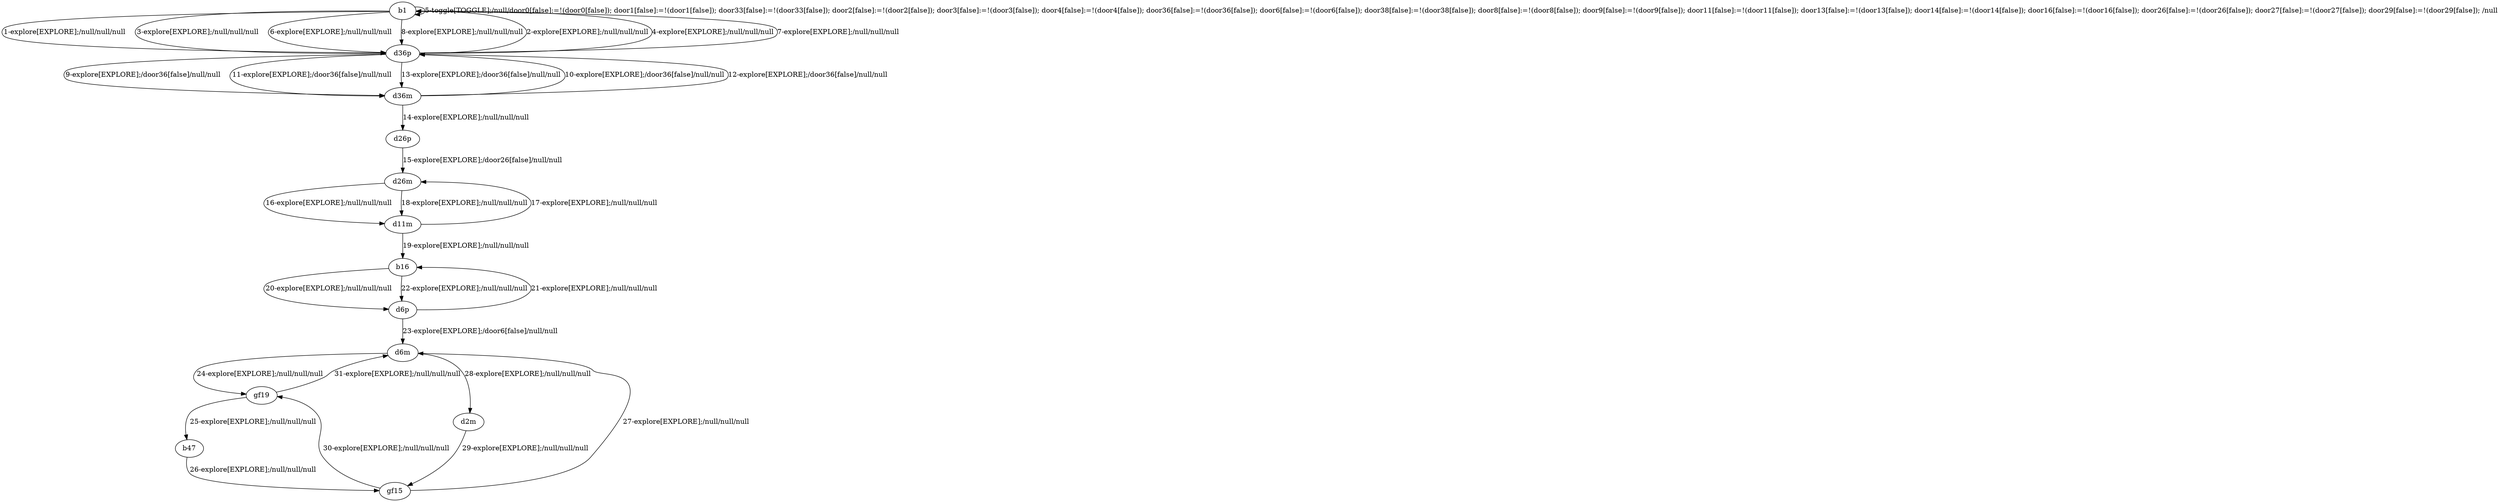 # Total number of goals covered by this test: 1
# gf19 --> d6m

digraph g {
"b1" -> "d36p" [label = "1-explore[EXPLORE];/null/null/null"];
"d36p" -> "b1" [label = "2-explore[EXPLORE];/null/null/null"];
"b1" -> "d36p" [label = "3-explore[EXPLORE];/null/null/null"];
"d36p" -> "b1" [label = "4-explore[EXPLORE];/null/null/null"];
"b1" -> "b1" [label = "5-toggle[TOGGLE];/null/door0[false]:=!(door0[false]); door1[false]:=!(door1[false]); door33[false]:=!(door33[false]); door2[false]:=!(door2[false]); door3[false]:=!(door3[false]); door4[false]:=!(door4[false]); door36[false]:=!(door36[false]); door6[false]:=!(door6[false]); door38[false]:=!(door38[false]); door8[false]:=!(door8[false]); door9[false]:=!(door9[false]); door11[false]:=!(door11[false]); door13[false]:=!(door13[false]); door14[false]:=!(door14[false]); door16[false]:=!(door16[false]); door26[false]:=!(door26[false]); door27[false]:=!(door27[false]); door29[false]:=!(door29[false]); /null"];
"b1" -> "d36p" [label = "6-explore[EXPLORE];/null/null/null"];
"d36p" -> "b1" [label = "7-explore[EXPLORE];/null/null/null"];
"b1" -> "d36p" [label = "8-explore[EXPLORE];/null/null/null"];
"d36p" -> "d36m" [label = "9-explore[EXPLORE];/door36[false]/null/null"];
"d36m" -> "d36p" [label = "10-explore[EXPLORE];/door36[false]/null/null"];
"d36p" -> "d36m" [label = "11-explore[EXPLORE];/door36[false]/null/null"];
"d36m" -> "d36p" [label = "12-explore[EXPLORE];/door36[false]/null/null"];
"d36p" -> "d36m" [label = "13-explore[EXPLORE];/door36[false]/null/null"];
"d36m" -> "d26p" [label = "14-explore[EXPLORE];/null/null/null"];
"d26p" -> "d26m" [label = "15-explore[EXPLORE];/door26[false]/null/null"];
"d26m" -> "d11m" [label = "16-explore[EXPLORE];/null/null/null"];
"d11m" -> "d26m" [label = "17-explore[EXPLORE];/null/null/null"];
"d26m" -> "d11m" [label = "18-explore[EXPLORE];/null/null/null"];
"d11m" -> "b16" [label = "19-explore[EXPLORE];/null/null/null"];
"b16" -> "d6p" [label = "20-explore[EXPLORE];/null/null/null"];
"d6p" -> "b16" [label = "21-explore[EXPLORE];/null/null/null"];
"b16" -> "d6p" [label = "22-explore[EXPLORE];/null/null/null"];
"d6p" -> "d6m" [label = "23-explore[EXPLORE];/door6[false]/null/null"];
"d6m" -> "gf19" [label = "24-explore[EXPLORE];/null/null/null"];
"gf19" -> "b47" [label = "25-explore[EXPLORE];/null/null/null"];
"b47" -> "gf15" [label = "26-explore[EXPLORE];/null/null/null"];
"gf15" -> "d6m" [label = "27-explore[EXPLORE];/null/null/null"];
"d6m" -> "d2m" [label = "28-explore[EXPLORE];/null/null/null"];
"d2m" -> "gf15" [label = "29-explore[EXPLORE];/null/null/null"];
"gf15" -> "gf19" [label = "30-explore[EXPLORE];/null/null/null"];
"gf19" -> "d6m" [label = "31-explore[EXPLORE];/null/null/null"];
}